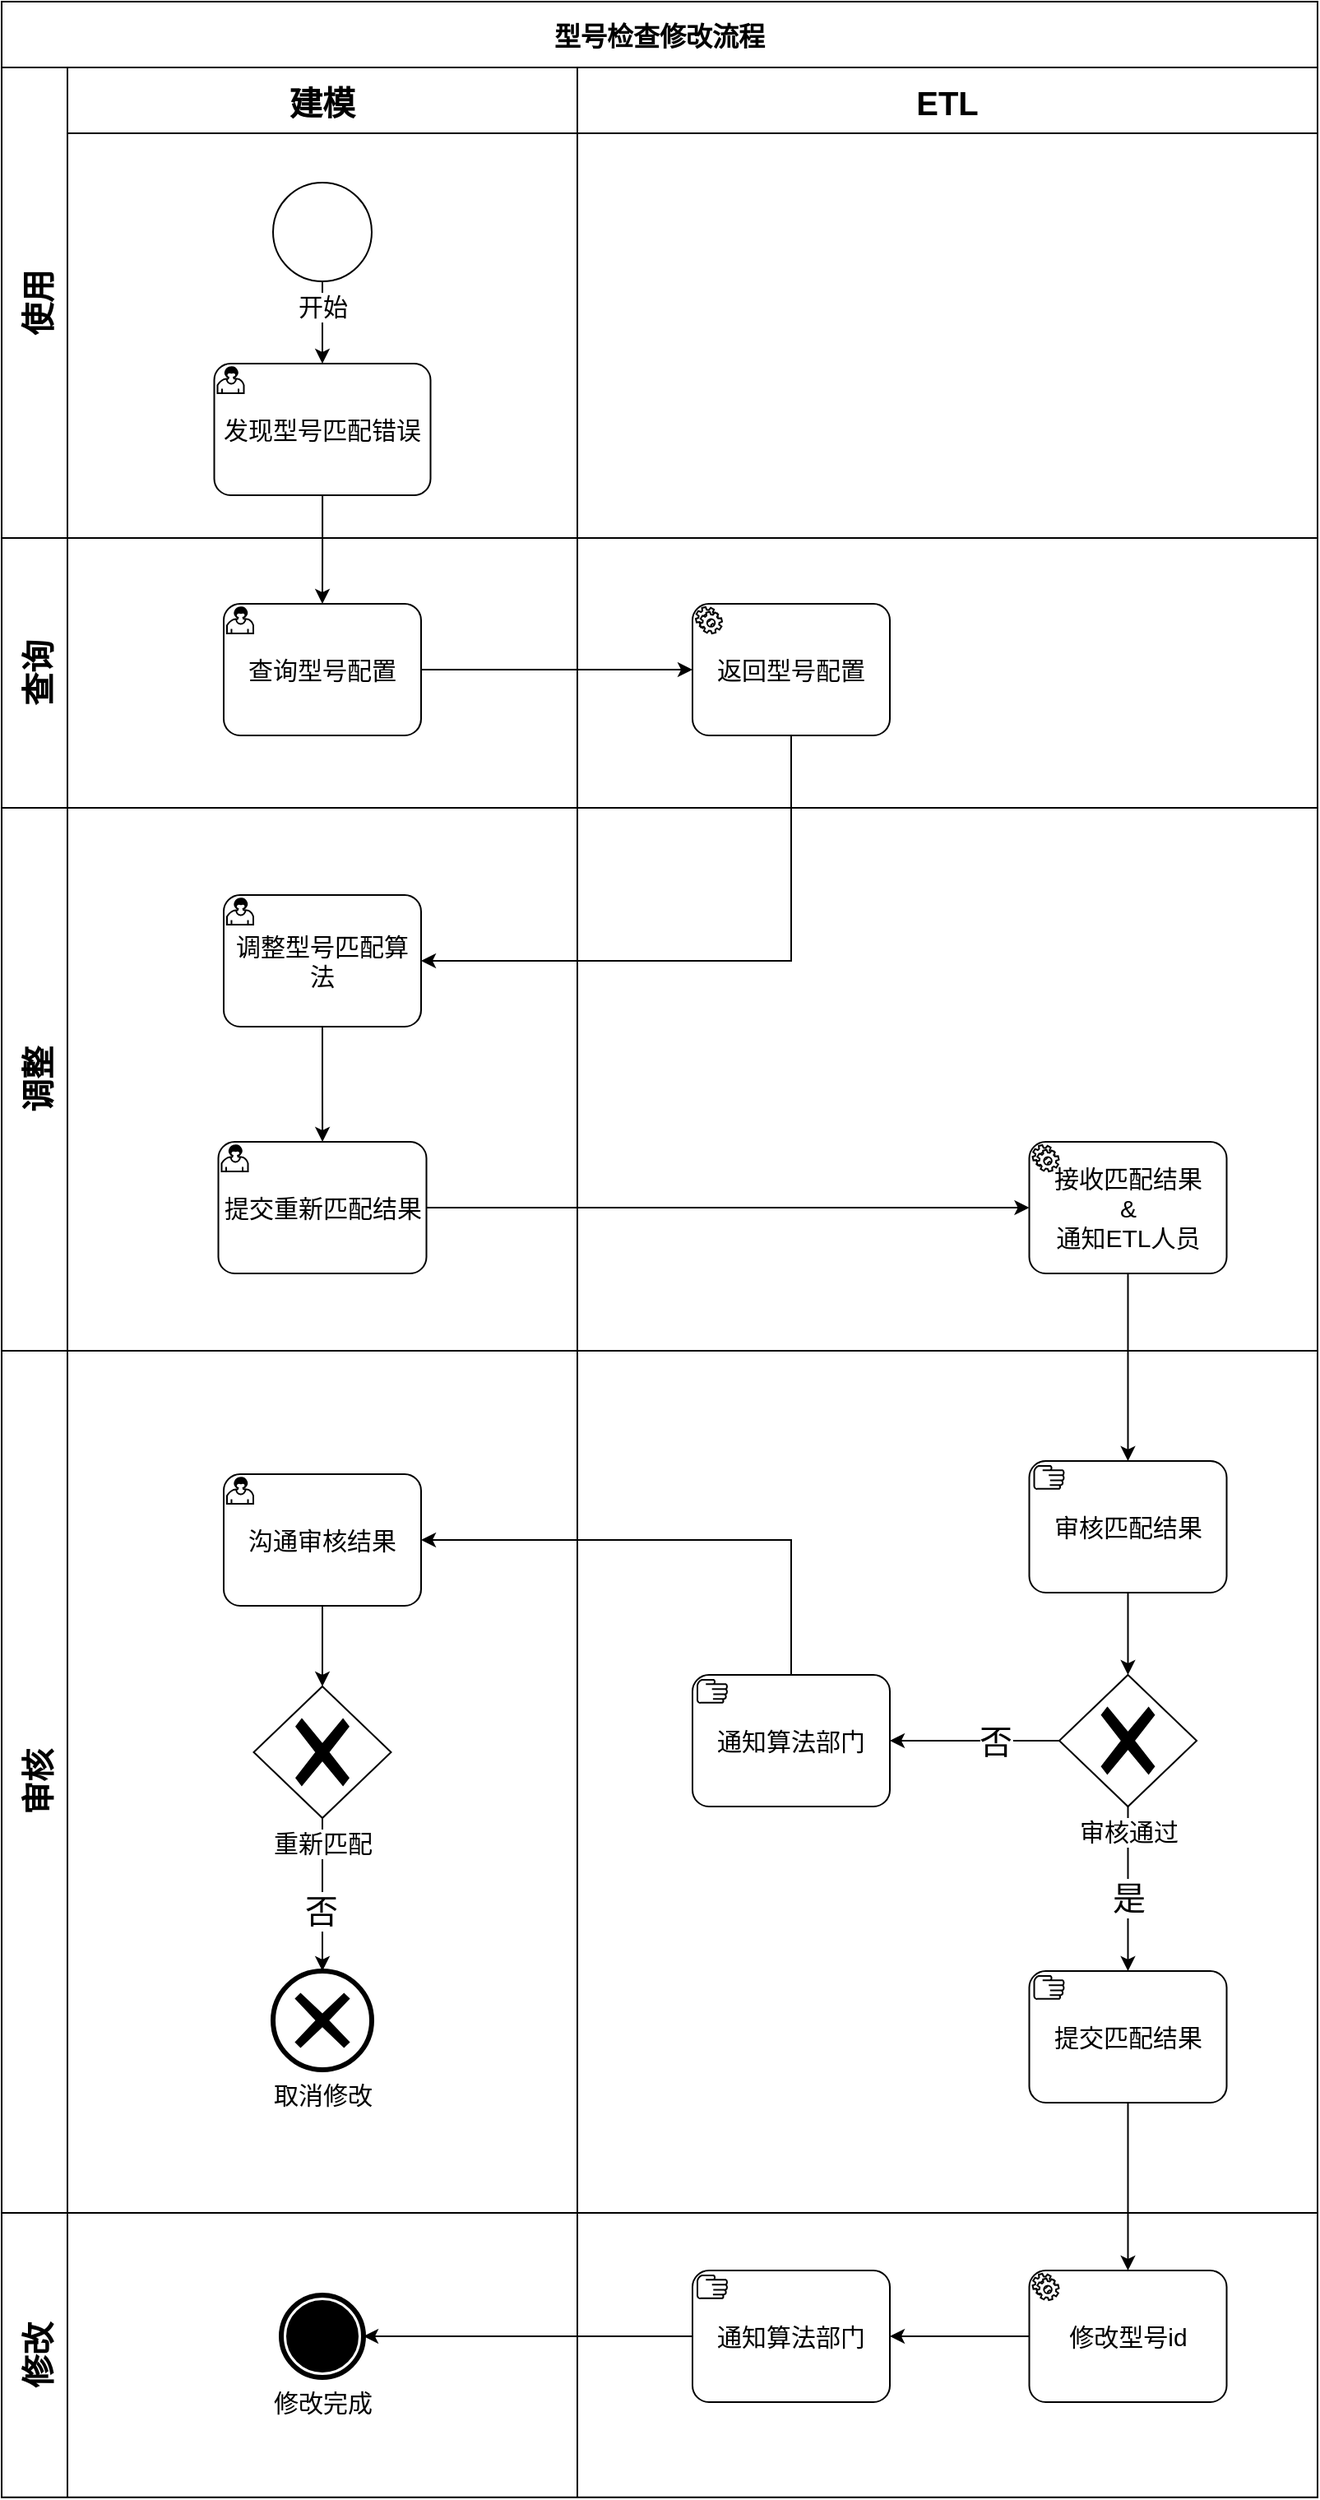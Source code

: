 <mxfile version="21.2.2" type="github">
  <diagram id="kgpKYQtTHZ0yAKxKKP6v" name="Page-1">
    <mxGraphModel dx="2390" dy="1313" grid="1" gridSize="10" guides="1" tooltips="1" connect="1" arrows="1" fold="1" page="1" pageScale="1" pageWidth="850" pageHeight="1100" math="0" shadow="0">
      <root>
        <mxCell id="0" />
        <mxCell id="1" parent="0" />
        <mxCell id="h67_ybS7gvB64c_grK9V-26" value="型号检查修改流程" style="shape=table;childLayout=tableLayout;startSize=40;collapsible=0;recursiveResize=0;expand=0;fontSize=16;fontStyle=1;aspect=fixed;" vertex="1" parent="1">
          <mxGeometry x="90" y="40" width="800" height="1516.89" as="geometry" />
        </mxCell>
        <mxCell id="h67_ybS7gvB64c_grK9V-68" value="" style="edgeStyle=orthogonalEdgeStyle;rounded=0;orthogonalLoop=1;jettySize=auto;html=1;" edge="1" parent="h67_ybS7gvB64c_grK9V-26" source="h67_ybS7gvB64c_grK9V-60" target="h67_ybS7gvB64c_grK9V-67">
          <mxGeometry relative="1" as="geometry" />
        </mxCell>
        <mxCell id="h67_ybS7gvB64c_grK9V-27" value="使用" style="shape=tableRow;horizontal=0;swimlaneHead=0;swimlaneBody=0;top=0;left=0;strokeColor=inherit;bottom=0;right=0;dropTarget=0;fontStyle=1;fillColor=none;points=[[0,0.5],[1,0.5]];portConstraint=eastwest;startSize=40;collapsible=0;recursiveResize=0;expand=0;fontSize=20;" vertex="1" parent="h67_ybS7gvB64c_grK9V-26">
          <mxGeometry y="40" width="800" height="286" as="geometry" />
        </mxCell>
        <mxCell id="h67_ybS7gvB64c_grK9V-28" value="建模" style="swimlane;swimlaneHead=0;swimlaneBody=0;fontStyle=1;strokeColor=inherit;connectable=0;fillColor=none;startSize=40;collapsible=0;recursiveResize=0;expand=0;fontSize=20;" vertex="1" parent="h67_ybS7gvB64c_grK9V-27">
          <mxGeometry x="40" width="310" height="286" as="geometry">
            <mxRectangle width="310" height="286" as="alternateBounds" />
          </mxGeometry>
        </mxCell>
        <mxCell id="h67_ybS7gvB64c_grK9V-53" value="" style="edgeStyle=orthogonalEdgeStyle;rounded=0;orthogonalLoop=1;jettySize=auto;html=1;entryX=0.5;entryY=0;entryDx=0;entryDy=0;entryPerimeter=0;" edge="1" parent="h67_ybS7gvB64c_grK9V-28" source="h67_ybS7gvB64c_grK9V-51" target="h67_ybS7gvB64c_grK9V-60">
          <mxGeometry relative="1" as="geometry">
            <mxPoint x="173.5" y="160" as="targetPoint" />
          </mxGeometry>
        </mxCell>
        <mxCell id="h67_ybS7gvB64c_grK9V-51" value="开始" style="points=[[0.145,0.145,0],[0.5,0,0],[0.855,0.145,0],[1,0.5,0],[0.855,0.855,0],[0.5,1,0],[0.145,0.855,0],[0,0.5,0]];shape=mxgraph.bpmn.event;html=1;verticalLabelPosition=bottom;labelBackgroundColor=#ffffff;verticalAlign=top;align=center;perimeter=ellipsePerimeter;outlineConnect=0;aspect=fixed;outline=standard;symbol=general;fontSize=15;" vertex="1" parent="h67_ybS7gvB64c_grK9V-28">
          <mxGeometry x="125" y="70" width="60" height="60" as="geometry" />
        </mxCell>
        <mxCell id="h67_ybS7gvB64c_grK9V-60" value="发现型号匹配错误" style="points=[[0.25,0,0],[0.5,0,0],[0.75,0,0],[1,0.25,0],[1,0.5,0],[1,0.75,0],[0.75,1,0],[0.5,1,0],[0.25,1,0],[0,0.75,0],[0,0.5,0],[0,0.25,0]];shape=mxgraph.bpmn.task;whiteSpace=wrap;rectStyle=rounded;size=10;html=1;container=1;expand=0;collapsible=0;taskMarker=user;fontSize=15;" vertex="1" parent="h67_ybS7gvB64c_grK9V-28">
          <mxGeometry x="89.25" y="180" width="131.5" height="80" as="geometry" />
        </mxCell>
        <mxCell id="h67_ybS7gvB64c_grK9V-29" value="ETL" style="swimlane;swimlaneHead=0;swimlaneBody=0;fontStyle=1;strokeColor=inherit;connectable=0;fillColor=none;startSize=40;collapsible=0;recursiveResize=0;expand=0;fontSize=20;" vertex="1" parent="h67_ybS7gvB64c_grK9V-27">
          <mxGeometry x="350" width="450" height="286" as="geometry">
            <mxRectangle width="450" height="286" as="alternateBounds" />
          </mxGeometry>
        </mxCell>
        <mxCell id="h67_ybS7gvB64c_grK9V-30" value="" style="swimlane;swimlaneHead=0;swimlaneBody=0;fontStyle=1;strokeColor=inherit;connectable=1;fillColor=none;startSize=40;collapsible=0;recursiveResize=0;expand=0;fontSize=16;movable=1;resizable=1;rotatable=1;deletable=1;editable=1;locked=0;" vertex="1" parent="h67_ybS7gvB64c_grK9V-27">
          <mxGeometry x="800" height="286" as="geometry">
            <mxRectangle height="286" as="alternateBounds" />
          </mxGeometry>
        </mxCell>
        <mxCell id="h67_ybS7gvB64c_grK9V-61" value="查询" style="shape=tableRow;horizontal=0;swimlaneHead=0;swimlaneBody=0;top=0;left=0;strokeColor=inherit;bottom=0;right=0;dropTarget=0;fontStyle=1;fillColor=none;points=[[0,0.5],[1,0.5]];portConstraint=eastwest;startSize=40;collapsible=0;recursiveResize=0;expand=0;fontSize=20;" vertex="1" parent="h67_ybS7gvB64c_grK9V-26">
          <mxGeometry y="326" width="800" height="164" as="geometry" />
        </mxCell>
        <mxCell id="h67_ybS7gvB64c_grK9V-62" value="" style="swimlane;swimlaneHead=0;swimlaneBody=0;fontStyle=1;connectable=0;strokeColor=inherit;fillColor=none;startSize=0;collapsible=0;recursiveResize=0;expand=0;fontSize=16;" vertex="1" parent="h67_ybS7gvB64c_grK9V-61">
          <mxGeometry x="40" width="310" height="164" as="geometry">
            <mxRectangle width="310" height="164" as="alternateBounds" />
          </mxGeometry>
        </mxCell>
        <mxCell id="h67_ybS7gvB64c_grK9V-67" value="查询型号配置" style="points=[[0.25,0,0],[0.5,0,0],[0.75,0,0],[1,0.25,0],[1,0.5,0],[1,0.75,0],[0.75,1,0],[0.5,1,0],[0.25,1,0],[0,0.75,0],[0,0.5,0],[0,0.25,0]];shape=mxgraph.bpmn.task;whiteSpace=wrap;rectStyle=rounded;size=10;html=1;container=1;expand=0;collapsible=0;taskMarker=user;fontSize=15;" vertex="1" parent="h67_ybS7gvB64c_grK9V-62">
          <mxGeometry x="95" y="40" width="120" height="80" as="geometry" />
        </mxCell>
        <mxCell id="h67_ybS7gvB64c_grK9V-63" value="" style="swimlane;swimlaneHead=0;swimlaneBody=0;fontStyle=1;connectable=0;strokeColor=inherit;fillColor=none;startSize=0;collapsible=0;recursiveResize=0;expand=0;fontSize=16;" vertex="1" parent="h67_ybS7gvB64c_grK9V-61">
          <mxGeometry x="350" width="450" height="164" as="geometry">
            <mxRectangle width="450" height="164" as="alternateBounds" />
          </mxGeometry>
        </mxCell>
        <mxCell id="h67_ybS7gvB64c_grK9V-65" value="返回型号配置" style="points=[[0.25,0,0],[0.5,0,0],[0.75,0,0],[1,0.25,0],[1,0.5,0],[1,0.75,0],[0.75,1,0],[0.5,1,0],[0.25,1,0],[0,0.75,0],[0,0.5,0],[0,0.25,0]];shape=mxgraph.bpmn.task;whiteSpace=wrap;rectStyle=rounded;size=10;html=1;container=1;expand=0;collapsible=0;taskMarker=service;fontSize=15;" vertex="1" parent="h67_ybS7gvB64c_grK9V-63">
          <mxGeometry x="70" y="40" width="120" height="80" as="geometry" />
        </mxCell>
        <mxCell id="h67_ybS7gvB64c_grK9V-64" value="" style="swimlane;swimlaneHead=0;swimlaneBody=0;fontStyle=1;connectable=0;strokeColor=inherit;fillColor=none;startSize=0;collapsible=0;recursiveResize=0;expand=0;fontSize=16;" vertex="1" parent="h67_ybS7gvB64c_grK9V-61">
          <mxGeometry x="800" height="164" as="geometry">
            <mxRectangle height="164" as="alternateBounds" />
          </mxGeometry>
        </mxCell>
        <mxCell id="h67_ybS7gvB64c_grK9V-69" style="edgeStyle=orthogonalEdgeStyle;rounded=0;orthogonalLoop=1;jettySize=auto;html=1;exitX=1;exitY=0.5;exitDx=0;exitDy=0;exitPerimeter=0;entryX=0;entryY=0.5;entryDx=0;entryDy=0;entryPerimeter=0;" edge="1" parent="h67_ybS7gvB64c_grK9V-61" source="h67_ybS7gvB64c_grK9V-67" target="h67_ybS7gvB64c_grK9V-65">
          <mxGeometry relative="1" as="geometry" />
        </mxCell>
        <mxCell id="h67_ybS7gvB64c_grK9V-31" value="调整" style="shape=tableRow;horizontal=0;swimlaneHead=0;swimlaneBody=0;top=0;left=0;strokeColor=inherit;bottom=0;right=0;dropTarget=0;fontStyle=1;fillColor=none;points=[[0,0.5],[1,0.5]];portConstraint=eastwest;startSize=40;collapsible=0;recursiveResize=0;expand=0;fontSize=20;" vertex="1" parent="h67_ybS7gvB64c_grK9V-26">
          <mxGeometry y="490" width="800" height="330" as="geometry" />
        </mxCell>
        <mxCell id="h67_ybS7gvB64c_grK9V-32" value="" style="swimlane;swimlaneHead=0;swimlaneBody=0;fontStyle=1;connectable=0;strokeColor=inherit;fillColor=none;startSize=0;collapsible=0;recursiveResize=0;expand=0;fontSize=16;" vertex="1" parent="h67_ybS7gvB64c_grK9V-31">
          <mxGeometry x="40" width="310" height="330" as="geometry">
            <mxRectangle width="310" height="330" as="alternateBounds" />
          </mxGeometry>
        </mxCell>
        <mxCell id="h67_ybS7gvB64c_grK9V-83" value="" style="edgeStyle=orthogonalEdgeStyle;rounded=0;orthogonalLoop=1;jettySize=auto;html=1;" edge="1" parent="h67_ybS7gvB64c_grK9V-32" source="h67_ybS7gvB64c_grK9V-76" target="h67_ybS7gvB64c_grK9V-82">
          <mxGeometry relative="1" as="geometry" />
        </mxCell>
        <mxCell id="h67_ybS7gvB64c_grK9V-76" value="调整型号匹配算法" style="points=[[0.25,0,0],[0.5,0,0],[0.75,0,0],[1,0.25,0],[1,0.5,0],[1,0.75,0],[0.75,1,0],[0.5,1,0],[0.25,1,0],[0,0.75,0],[0,0.5,0],[0,0.25,0]];shape=mxgraph.bpmn.task;whiteSpace=wrap;rectStyle=rounded;size=10;html=1;container=1;expand=0;collapsible=0;taskMarker=user;fontSize=15;" vertex="1" parent="h67_ybS7gvB64c_grK9V-32">
          <mxGeometry x="95" y="53" width="120" height="80" as="geometry" />
        </mxCell>
        <mxCell id="h67_ybS7gvB64c_grK9V-82" value="提交重新匹配结果" style="points=[[0.25,0,0],[0.5,0,0],[0.75,0,0],[1,0.25,0],[1,0.5,0],[1,0.75,0],[0.75,1,0],[0.5,1,0],[0.25,1,0],[0,0.75,0],[0,0.5,0],[0,0.25,0]];shape=mxgraph.bpmn.task;whiteSpace=wrap;rectStyle=rounded;size=10;html=1;container=1;expand=0;collapsible=0;taskMarker=user;fontSize=15;" vertex="1" parent="h67_ybS7gvB64c_grK9V-32">
          <mxGeometry x="91.75" y="203" width="126.5" height="80" as="geometry" />
        </mxCell>
        <mxCell id="h67_ybS7gvB64c_grK9V-33" value="" style="swimlane;swimlaneHead=0;swimlaneBody=0;fontStyle=1;connectable=0;strokeColor=inherit;fillColor=none;startSize=0;collapsible=0;recursiveResize=0;expand=0;fontSize=16;" vertex="1" parent="h67_ybS7gvB64c_grK9V-31">
          <mxGeometry x="350" width="450" height="330" as="geometry">
            <mxRectangle width="450" height="330" as="alternateBounds" />
          </mxGeometry>
        </mxCell>
        <mxCell id="h67_ybS7gvB64c_grK9V-84" value="接收匹配结果&lt;br style=&quot;font-size: 15px;&quot;&gt;&amp;amp;&lt;br style=&quot;font-size: 15px;&quot;&gt;通知ETL人员" style="points=[[0.25,0,0],[0.5,0,0],[0.75,0,0],[1,0.25,0],[1,0.5,0],[1,0.75,0],[0.75,1,0],[0.5,1,0],[0.25,1,0],[0,0.75,0],[0,0.5,0],[0,0.25,0]];shape=mxgraph.bpmn.task;whiteSpace=wrap;rectStyle=rounded;size=10;html=1;container=1;expand=0;collapsible=0;taskMarker=service;fontSize=15;" vertex="1" parent="h67_ybS7gvB64c_grK9V-33">
          <mxGeometry x="274.75" y="203" width="120" height="80" as="geometry" />
        </mxCell>
        <mxCell id="h67_ybS7gvB64c_grK9V-34" value="" style="swimlane;swimlaneHead=0;swimlaneBody=0;fontStyle=1;connectable=0;strokeColor=inherit;fillColor=none;startSize=0;collapsible=0;recursiveResize=0;expand=0;fontSize=16;" vertex="1" parent="h67_ybS7gvB64c_grK9V-31">
          <mxGeometry x="800" height="330" as="geometry">
            <mxRectangle height="330" as="alternateBounds" />
          </mxGeometry>
        </mxCell>
        <mxCell id="h67_ybS7gvB64c_grK9V-85" style="edgeStyle=orthogonalEdgeStyle;rounded=0;orthogonalLoop=1;jettySize=auto;html=1;exitX=1;exitY=0.5;exitDx=0;exitDy=0;exitPerimeter=0;entryX=0;entryY=0.5;entryDx=0;entryDy=0;entryPerimeter=0;" edge="1" parent="h67_ybS7gvB64c_grK9V-31" source="h67_ybS7gvB64c_grK9V-82" target="h67_ybS7gvB64c_grK9V-84">
          <mxGeometry relative="1" as="geometry" />
        </mxCell>
        <mxCell id="h67_ybS7gvB64c_grK9V-100" style="edgeStyle=orthogonalEdgeStyle;rounded=0;orthogonalLoop=1;jettySize=auto;html=1;exitX=0.5;exitY=1;exitDx=0;exitDy=0;exitPerimeter=0;entryX=0.5;entryY=0;entryDx=0;entryDy=0;entryPerimeter=0;" edge="1" parent="h67_ybS7gvB64c_grK9V-26" source="h67_ybS7gvB64c_grK9V-84" target="h67_ybS7gvB64c_grK9V-91">
          <mxGeometry relative="1" as="geometry" />
        </mxCell>
        <mxCell id="h67_ybS7gvB64c_grK9V-104" style="edgeStyle=orthogonalEdgeStyle;rounded=0;orthogonalLoop=1;jettySize=auto;html=1;exitX=0.5;exitY=1;exitDx=0;exitDy=0;exitPerimeter=0;" edge="1" parent="h67_ybS7gvB64c_grK9V-26" source="h67_ybS7gvB64c_grK9V-103" target="h67_ybS7gvB64c_grK9V-102">
          <mxGeometry relative="1" as="geometry" />
        </mxCell>
        <mxCell id="h67_ybS7gvB64c_grK9V-47" value="审核" style="shape=tableRow;horizontal=0;swimlaneHead=0;swimlaneBody=0;top=0;left=0;strokeColor=inherit;bottom=0;right=0;dropTarget=0;fontStyle=1;fillColor=none;points=[[0,0.5],[1,0.5]];portConstraint=eastwest;startSize=40;collapsible=0;recursiveResize=0;expand=0;fontSize=20;" vertex="1" parent="h67_ybS7gvB64c_grK9V-26">
          <mxGeometry y="820" width="800" height="524" as="geometry" />
        </mxCell>
        <mxCell id="h67_ybS7gvB64c_grK9V-48" value="" style="swimlane;swimlaneHead=0;swimlaneBody=0;fontStyle=1;connectable=0;strokeColor=inherit;fillColor=none;startSize=0;collapsible=0;recursiveResize=0;expand=0;fontSize=16;" vertex="1" parent="h67_ybS7gvB64c_grK9V-47">
          <mxGeometry x="40" width="310" height="524" as="geometry">
            <mxRectangle width="310" height="524" as="alternateBounds" />
          </mxGeometry>
        </mxCell>
        <mxCell id="h67_ybS7gvB64c_grK9V-136" style="edgeStyle=orthogonalEdgeStyle;rounded=0;orthogonalLoop=1;jettySize=auto;html=1;exitX=0.5;exitY=1;exitDx=0;exitDy=0;exitPerimeter=0;entryX=0.5;entryY=0;entryDx=0;entryDy=0;entryPerimeter=0;" edge="1" parent="h67_ybS7gvB64c_grK9V-48" source="h67_ybS7gvB64c_grK9V-132" target="h67_ybS7gvB64c_grK9V-133">
          <mxGeometry relative="1" as="geometry" />
        </mxCell>
        <mxCell id="h67_ybS7gvB64c_grK9V-132" value="沟通审核结果" style="points=[[0.25,0,0],[0.5,0,0],[0.75,0,0],[1,0.25,0],[1,0.5,0],[1,0.75,0],[0.75,1,0],[0.5,1,0],[0.25,1,0],[0,0.75,0],[0,0.5,0],[0,0.25,0]];shape=mxgraph.bpmn.task;whiteSpace=wrap;rectStyle=rounded;size=10;html=1;container=1;expand=0;collapsible=0;taskMarker=user;fontSize=15;" vertex="1" parent="h67_ybS7gvB64c_grK9V-48">
          <mxGeometry x="95" y="75" width="120" height="80" as="geometry" />
        </mxCell>
        <mxCell id="h67_ybS7gvB64c_grK9V-145" style="edgeStyle=orthogonalEdgeStyle;rounded=0;orthogonalLoop=1;jettySize=auto;html=1;exitX=0.5;exitY=1;exitDx=0;exitDy=0;exitPerimeter=0;" edge="1" parent="h67_ybS7gvB64c_grK9V-48" source="h67_ybS7gvB64c_grK9V-133" target="h67_ybS7gvB64c_grK9V-144">
          <mxGeometry relative="1" as="geometry" />
        </mxCell>
        <mxCell id="h67_ybS7gvB64c_grK9V-146" value="&lt;font style=&quot;font-size: 20px;&quot;&gt;否&lt;/font&gt;" style="edgeLabel;html=1;align=center;verticalAlign=middle;resizable=0;points=[];" vertex="1" connectable="0" parent="h67_ybS7gvB64c_grK9V-145">
          <mxGeometry x="0.195" y="-1" relative="1" as="geometry">
            <mxPoint as="offset" />
          </mxGeometry>
        </mxCell>
        <mxCell id="h67_ybS7gvB64c_grK9V-133" value="&lt;font style=&quot;font-size: 15px;&quot;&gt;重新匹配&lt;/font&gt;" style="points=[[0.25,0.25,0],[0.5,0,0],[0.75,0.25,0],[1,0.5,0],[0.75,0.75,0],[0.5,1,0],[0.25,0.75,0],[0,0.5,0]];shape=mxgraph.bpmn.gateway2;html=1;verticalLabelPosition=bottom;labelBackgroundColor=#ffffff;verticalAlign=top;align=center;perimeter=rhombusPerimeter;outlineConnect=0;outline=none;symbol=none;gwType=exclusive;" vertex="1" parent="h67_ybS7gvB64c_grK9V-48">
          <mxGeometry x="113.25" y="204" width="83.5" height="80" as="geometry" />
        </mxCell>
        <mxCell id="h67_ybS7gvB64c_grK9V-144" value="&lt;font style=&quot;font-size: 15px;&quot;&gt;取消修改&lt;/font&gt;" style="points=[[0.145,0.145,0],[0.5,0,0],[0.855,0.145,0],[1,0.5,0],[0.855,0.855,0],[0.5,1,0],[0.145,0.855,0],[0,0.5,0]];shape=mxgraph.bpmn.event;html=1;verticalLabelPosition=bottom;labelBackgroundColor=#ffffff;verticalAlign=top;align=center;perimeter=ellipsePerimeter;outlineConnect=0;aspect=fixed;outline=end;symbol=cancel;" vertex="1" parent="h67_ybS7gvB64c_grK9V-48">
          <mxGeometry x="125" y="377" width="60" height="60" as="geometry" />
        </mxCell>
        <mxCell id="h67_ybS7gvB64c_grK9V-49" value="" style="swimlane;swimlaneHead=0;swimlaneBody=0;fontStyle=1;connectable=0;strokeColor=inherit;fillColor=none;startSize=0;collapsible=0;recursiveResize=0;expand=0;fontSize=16;" vertex="1" parent="h67_ybS7gvB64c_grK9V-47">
          <mxGeometry x="350" width="450" height="524" as="geometry">
            <mxRectangle width="450" height="524" as="alternateBounds" />
          </mxGeometry>
        </mxCell>
        <mxCell id="h67_ybS7gvB64c_grK9V-91" value="审核匹配结果" style="points=[[0.25,0,0],[0.5,0,0],[0.75,0,0],[1,0.25,0],[1,0.5,0],[1,0.75,0],[0.75,1,0],[0.5,1,0],[0.25,1,0],[0,0.75,0],[0,0.5,0],[0,0.25,0]];shape=mxgraph.bpmn.task;whiteSpace=wrap;rectStyle=rounded;size=10;html=1;container=1;expand=0;collapsible=0;taskMarker=manual;fontSize=15;" vertex="1" parent="h67_ybS7gvB64c_grK9V-49">
          <mxGeometry x="274.75" y="67" width="120" height="80" as="geometry" />
        </mxCell>
        <mxCell id="h67_ybS7gvB64c_grK9V-106" style="edgeStyle=orthogonalEdgeStyle;rounded=0;orthogonalLoop=1;jettySize=auto;html=1;exitX=0;exitY=0.5;exitDx=0;exitDy=0;exitPerimeter=0;entryX=1;entryY=0.5;entryDx=0;entryDy=0;entryPerimeter=0;" edge="1" parent="h67_ybS7gvB64c_grK9V-49" source="h67_ybS7gvB64c_grK9V-97" target="h67_ybS7gvB64c_grK9V-105">
          <mxGeometry relative="1" as="geometry">
            <mxPoint x="247" y="237" as="targetPoint" />
          </mxGeometry>
        </mxCell>
        <mxCell id="h67_ybS7gvB64c_grK9V-115" value="否" style="edgeLabel;html=1;align=center;verticalAlign=middle;resizable=0;points=[];fontSize=20;" vertex="1" connectable="0" parent="h67_ybS7gvB64c_grK9V-106">
          <mxGeometry x="-0.547" y="2" relative="1" as="geometry">
            <mxPoint x="-16" y="-2" as="offset" />
          </mxGeometry>
        </mxCell>
        <mxCell id="h67_ybS7gvB64c_grK9V-122" style="edgeStyle=orthogonalEdgeStyle;rounded=0;orthogonalLoop=1;jettySize=auto;html=1;exitX=0.5;exitY=1;exitDx=0;exitDy=0;exitPerimeter=0;entryX=0.5;entryY=0;entryDx=0;entryDy=0;entryPerimeter=0;" edge="1" parent="h67_ybS7gvB64c_grK9V-49" source="h67_ybS7gvB64c_grK9V-97" target="h67_ybS7gvB64c_grK9V-103">
          <mxGeometry relative="1" as="geometry" />
        </mxCell>
        <mxCell id="h67_ybS7gvB64c_grK9V-123" value="是" style="edgeLabel;html=1;align=center;verticalAlign=middle;resizable=0;points=[];fontSize=20;" vertex="1" connectable="0" parent="h67_ybS7gvB64c_grK9V-122">
          <mxGeometry x="-0.029" y="3" relative="1" as="geometry">
            <mxPoint x="-3" y="6" as="offset" />
          </mxGeometry>
        </mxCell>
        <mxCell id="h67_ybS7gvB64c_grK9V-97" value="&lt;font style=&quot;font-size: 15px;&quot;&gt;审核通过&lt;/font&gt;" style="points=[[0.25,0.25,0],[0.5,0,0],[0.75,0.25,0],[1,0.5,0],[0.75,0.75,0],[0.5,1,0],[0.25,0.75,0],[0,0.5,0]];shape=mxgraph.bpmn.gateway2;html=1;verticalLabelPosition=bottom;labelBackgroundColor=#ffffff;verticalAlign=top;align=center;perimeter=rhombusPerimeter;outlineConnect=0;outline=none;symbol=none;gwType=exclusive;" vertex="1" parent="h67_ybS7gvB64c_grK9V-49">
          <mxGeometry x="293" y="197" width="83.5" height="80" as="geometry" />
        </mxCell>
        <mxCell id="h67_ybS7gvB64c_grK9V-96" value="" style="edgeStyle=orthogonalEdgeStyle;rounded=0;orthogonalLoop=1;jettySize=auto;html=1;entryX=0.5;entryY=0;entryDx=0;entryDy=0;entryPerimeter=0;" edge="1" parent="h67_ybS7gvB64c_grK9V-49" source="h67_ybS7gvB64c_grK9V-91" target="h67_ybS7gvB64c_grK9V-97">
          <mxGeometry relative="1" as="geometry">
            <mxPoint x="334.75" y="227" as="targetPoint" />
          </mxGeometry>
        </mxCell>
        <mxCell id="h67_ybS7gvB64c_grK9V-103" value="提交匹配结果" style="points=[[0.25,0,0],[0.5,0,0],[0.75,0,0],[1,0.25,0],[1,0.5,0],[1,0.75,0],[0.75,1,0],[0.5,1,0],[0.25,1,0],[0,0.75,0],[0,0.5,0],[0,0.25,0]];shape=mxgraph.bpmn.task;whiteSpace=wrap;rectStyle=rounded;size=10;html=1;container=1;expand=0;collapsible=0;taskMarker=manual;fontSize=15;" vertex="1" parent="h67_ybS7gvB64c_grK9V-49">
          <mxGeometry x="274.75" y="377" width="120" height="80" as="geometry" />
        </mxCell>
        <mxCell id="h67_ybS7gvB64c_grK9V-105" value="通知算法部门" style="points=[[0.25,0,0],[0.5,0,0],[0.75,0,0],[1,0.25,0],[1,0.5,0],[1,0.75,0],[0.75,1,0],[0.5,1,0],[0.25,1,0],[0,0.75,0],[0,0.5,0],[0,0.25,0]];shape=mxgraph.bpmn.task;whiteSpace=wrap;rectStyle=rounded;size=10;html=1;container=1;expand=0;collapsible=0;taskMarker=manual;fontSize=15;" vertex="1" parent="h67_ybS7gvB64c_grK9V-49">
          <mxGeometry x="70" y="197" width="120" height="80" as="geometry" />
        </mxCell>
        <mxCell id="h67_ybS7gvB64c_grK9V-50" value="" style="swimlane;swimlaneHead=0;swimlaneBody=0;fontStyle=1;connectable=0;strokeColor=inherit;fillColor=none;startSize=0;collapsible=0;recursiveResize=0;expand=0;fontSize=16;" vertex="1" parent="h67_ybS7gvB64c_grK9V-47">
          <mxGeometry x="800" height="524" as="geometry">
            <mxRectangle height="524" as="alternateBounds" />
          </mxGeometry>
        </mxCell>
        <mxCell id="h67_ybS7gvB64c_grK9V-130" style="edgeStyle=orthogonalEdgeStyle;rounded=0;orthogonalLoop=1;jettySize=auto;html=1;exitX=0.5;exitY=0;exitDx=0;exitDy=0;exitPerimeter=0;entryX=1;entryY=0.5;entryDx=0;entryDy=0;entryPerimeter=0;" edge="1" parent="h67_ybS7gvB64c_grK9V-47" source="h67_ybS7gvB64c_grK9V-105" target="h67_ybS7gvB64c_grK9V-132">
          <mxGeometry relative="1" as="geometry">
            <mxPoint x="225" y="199" as="targetPoint" />
          </mxGeometry>
        </mxCell>
        <mxCell id="h67_ybS7gvB64c_grK9V-86" style="edgeStyle=orthogonalEdgeStyle;rounded=0;orthogonalLoop=1;jettySize=auto;html=1;exitX=0.5;exitY=1;exitDx=0;exitDy=0;exitPerimeter=0;entryX=1;entryY=0.5;entryDx=0;entryDy=0;entryPerimeter=0;" edge="1" parent="h67_ybS7gvB64c_grK9V-26" source="h67_ybS7gvB64c_grK9V-65" target="h67_ybS7gvB64c_grK9V-76">
          <mxGeometry relative="1" as="geometry" />
        </mxCell>
        <mxCell id="h67_ybS7gvB64c_grK9V-35" value="修改" style="shape=tableRow;horizontal=0;swimlaneHead=0;swimlaneBody=0;top=0;left=0;strokeColor=inherit;bottom=0;right=0;dropTarget=0;fontStyle=1;fillColor=none;points=[[0,0.5],[1,0.5]];portConstraint=eastwest;startSize=40;collapsible=0;recursiveResize=0;expand=0;fontSize=20;" vertex="1" parent="h67_ybS7gvB64c_grK9V-26">
          <mxGeometry y="1344" width="800" height="173" as="geometry" />
        </mxCell>
        <mxCell id="h67_ybS7gvB64c_grK9V-36" value="" style="swimlane;swimlaneHead=0;swimlaneBody=0;fontStyle=1;connectable=0;strokeColor=inherit;fillColor=none;startSize=0;collapsible=0;recursiveResize=0;expand=0;fontSize=16;" vertex="1" parent="h67_ybS7gvB64c_grK9V-35">
          <mxGeometry x="40" width="310" height="173" as="geometry">
            <mxRectangle width="310" height="173" as="alternateBounds" />
          </mxGeometry>
        </mxCell>
        <mxCell id="h67_ybS7gvB64c_grK9V-147" value="&lt;font style=&quot;font-size: 15px;&quot;&gt;修改完成&lt;/font&gt;" style="points=[[0.145,0.145,0],[0.5,0,0],[0.855,0.145,0],[1,0.5,0],[0.855,0.855,0],[0.5,1,0],[0.145,0.855,0],[0,0.5,0]];shape=mxgraph.bpmn.event;html=1;verticalLabelPosition=bottom;labelBackgroundColor=#ffffff;verticalAlign=top;align=center;perimeter=ellipsePerimeter;outlineConnect=0;aspect=fixed;outline=end;symbol=terminate;" vertex="1" parent="h67_ybS7gvB64c_grK9V-36">
          <mxGeometry x="130" y="50" width="50" height="50" as="geometry" />
        </mxCell>
        <mxCell id="h67_ybS7gvB64c_grK9V-37" value="" style="swimlane;swimlaneHead=0;swimlaneBody=0;fontStyle=1;connectable=0;strokeColor=inherit;fillColor=none;startSize=0;collapsible=0;recursiveResize=0;expand=0;fontSize=16;" vertex="1" parent="h67_ybS7gvB64c_grK9V-35">
          <mxGeometry x="350" width="450" height="173" as="geometry">
            <mxRectangle width="450" height="173" as="alternateBounds" />
          </mxGeometry>
        </mxCell>
        <mxCell id="h67_ybS7gvB64c_grK9V-128" style="edgeStyle=orthogonalEdgeStyle;rounded=0;orthogonalLoop=1;jettySize=auto;html=1;exitX=0;exitY=0.5;exitDx=0;exitDy=0;exitPerimeter=0;" edge="1" parent="h67_ybS7gvB64c_grK9V-37" source="h67_ybS7gvB64c_grK9V-102" target="h67_ybS7gvB64c_grK9V-127">
          <mxGeometry relative="1" as="geometry" />
        </mxCell>
        <mxCell id="h67_ybS7gvB64c_grK9V-102" value="修改型号id" style="points=[[0.25,0,0],[0.5,0,0],[0.75,0,0],[1,0.25,0],[1,0.5,0],[1,0.75,0],[0.75,1,0],[0.5,1,0],[0.25,1,0],[0,0.75,0],[0,0.5,0],[0,0.25,0]];shape=mxgraph.bpmn.task;whiteSpace=wrap;rectStyle=rounded;size=10;html=1;container=1;expand=0;collapsible=0;taskMarker=service;fontSize=15;" vertex="1" parent="h67_ybS7gvB64c_grK9V-37">
          <mxGeometry x="274.75" y="35" width="120" height="80" as="geometry" />
        </mxCell>
        <mxCell id="h67_ybS7gvB64c_grK9V-127" value="通知算法部门" style="points=[[0.25,0,0],[0.5,0,0],[0.75,0,0],[1,0.25,0],[1,0.5,0],[1,0.75,0],[0.75,1,0],[0.5,1,0],[0.25,1,0],[0,0.75,0],[0,0.5,0],[0,0.25,0]];shape=mxgraph.bpmn.task;whiteSpace=wrap;rectStyle=rounded;size=10;html=1;container=1;expand=0;collapsible=0;taskMarker=manual;fontSize=15;" vertex="1" parent="h67_ybS7gvB64c_grK9V-37">
          <mxGeometry x="70" y="35" width="120" height="80" as="geometry" />
        </mxCell>
        <mxCell id="h67_ybS7gvB64c_grK9V-38" value="" style="swimlane;swimlaneHead=0;swimlaneBody=0;fontStyle=1;connectable=0;strokeColor=inherit;fillColor=none;startSize=0;collapsible=0;recursiveResize=0;expand=0;fontSize=16;" vertex="1" parent="h67_ybS7gvB64c_grK9V-35">
          <mxGeometry x="800" height="173" as="geometry">
            <mxRectangle height="173" as="alternateBounds" />
          </mxGeometry>
        </mxCell>
        <mxCell id="h67_ybS7gvB64c_grK9V-148" style="edgeStyle=orthogonalEdgeStyle;rounded=0;orthogonalLoop=1;jettySize=auto;html=1;exitX=0;exitY=0.5;exitDx=0;exitDy=0;exitPerimeter=0;" edge="1" parent="h67_ybS7gvB64c_grK9V-35" source="h67_ybS7gvB64c_grK9V-127" target="h67_ybS7gvB64c_grK9V-147">
          <mxGeometry relative="1" as="geometry" />
        </mxCell>
      </root>
    </mxGraphModel>
  </diagram>
</mxfile>
